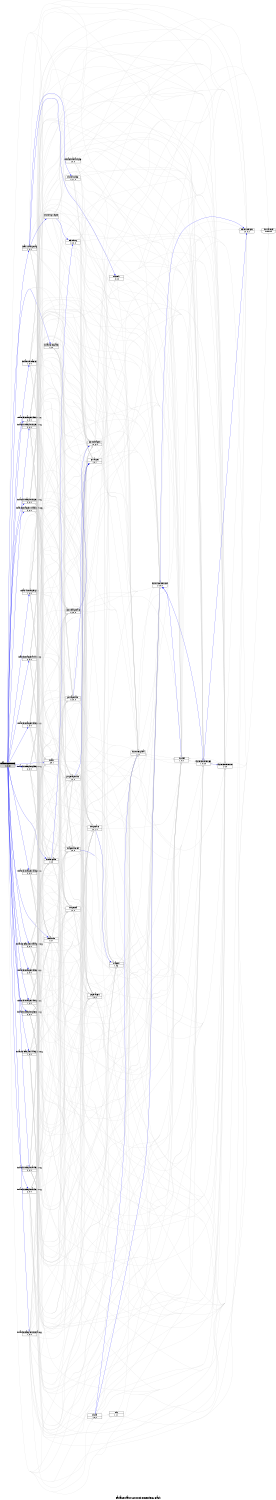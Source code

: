 digraph dependencies {
    label="\nPackage xdais_7_22_00_03 Dependency Graph";
    size="7.5,10";
    rankdir=LR;
    ranksep=".75";
    concentrate="true";
    node [fixedsize=true, width=1.5, style=filled, color=black];
    node [font=Helvetica, fontsize=12, fillcolor=lightgrey];
    xdais_7_22_00_03 [shape=record,label="xdais_7_22_00_03|1, 0, 0", URL="package.rel.xml"];
    node [fontsize=10, fillcolor=white];

    edge [style=solid, color=blue]
    ti_xdais [shape=record,label="ti.xdais|1, 2.0, 1", URL="../../ti/xdais/package/package.rel.svg"];
    xdais_7_22_00_03 -> ti_xdais;
    ti_xdais_dm [shape=record,label="ti.xdais.dm|1, 0, 7", URL="../../ti/xdais/dm/package/package.rel.svg"];
    xdais_7_22_00_03 -> ti_xdais_dm;
    ti_xdais_utils_trace_cio [shape=record,label="ti.xdais.utils.trace.cio|1, 0, 0", URL="../../ti/xdais/utils/trace/cio/package/package.rel.svg"];
    xdais_7_22_00_03 -> ti_xdais_utils_trace_cio;
    ti_xdais_dm_examples_viddec3_copy [shape=record,label="ti.xdais.dm.examples.viddec3_copy|1, 0, 0", URL="../../ti/xdais/dm/examples/viddec3_copy/package/package.rel.svg"];
    xdais_7_22_00_03 -> ti_xdais_dm_examples_viddec3_copy;
    ti_xdais_dm_examples_viddec2_copy [shape=record,label="ti.xdais.dm.examples.viddec2_copy|2, 0, 0", URL="../../ti/xdais/dm/examples/viddec2_copy/package/package.rel.svg"];
    xdais_7_22_00_03 -> ti_xdais_dm_examples_viddec2_copy;
    ti_xdais_dm_examples_viddec1_copy [shape=record,label="ti.xdais.dm.examples.viddec1_copy|2, 0, 0", URL="../../ti/xdais/dm/examples/viddec1_copy/package/package.rel.svg"];
    xdais_7_22_00_03 -> ti_xdais_dm_examples_viddec1_copy;
    ti_xdais_dm_examples_videnc2_copy [shape=record,label="ti.xdais.dm.examples.videnc2_copy|1, 0, 0", URL="../../ti/xdais/dm/examples/videnc2_copy/package/package.rel.svg"];
    xdais_7_22_00_03 -> ti_xdais_dm_examples_videnc2_copy;
    ti_xdais_dm_examples_videnc1_copy [shape=record,label="ti.xdais.dm.examples.videnc1_copy|2, 0, 0", URL="../../ti/xdais/dm/examples/videnc1_copy/package/package.rel.svg"];
    xdais_7_22_00_03 -> ti_xdais_dm_examples_videnc1_copy;
    ti_xdais_dm_examples_imgdec1_copy [shape=record,label="ti.xdais.dm.examples.imgdec1_copy|2, 0, 0", URL="../../ti/xdais/dm/examples/imgdec1_copy/package/package.rel.svg"];
    xdais_7_22_00_03 -> ti_xdais_dm_examples_imgdec1_copy;
    ti_xdais_dm_examples_imgenc1_copy [shape=record,label="ti.xdais.dm.examples.imgenc1_copy|2, 0, 0", URL="../../ti/xdais/dm/examples/imgenc1_copy/package/package.rel.svg"];
    xdais_7_22_00_03 -> ti_xdais_dm_examples_imgenc1_copy;
    ti_xdais_dm_examples_g711 [shape=record,label="ti.xdais.dm.examples.g711|1, 0, 0", URL="../../ti/xdais/dm/examples/g711/package/package.rel.svg"];
    xdais_7_22_00_03 -> ti_xdais_dm_examples_g711;
    ti_xdais_dm_examples_sphdec1_copy [shape=record,label="ti.xdais.dm.examples.sphdec1_copy|2, 0, 0", URL="../../ti/xdais/dm/examples/sphdec1_copy/package/package.rel.svg"];
    xdais_7_22_00_03 -> ti_xdais_dm_examples_sphdec1_copy;
    ti_xdais_dm_examples_sphenc1_copy [shape=record,label="ti.xdais.dm.examples.sphenc1_copy|2, 0, 0", URL="../../ti/xdais/dm/examples/sphenc1_copy/package/package.rel.svg"];
    xdais_7_22_00_03 -> ti_xdais_dm_examples_sphenc1_copy;
    ti_xdais_dm_examples_auddec1_copy [shape=record,label="ti.xdais.dm.examples.auddec1_copy|2, 0, 0", URL="../../ti/xdais/dm/examples/auddec1_copy/package/package.rel.svg"];
    xdais_7_22_00_03 -> ti_xdais_dm_examples_auddec1_copy;
    ti_xdais_dm_examples_audenc1_copy [shape=record,label="ti.xdais.dm.examples.audenc1_copy|2, 0, 0", URL="../../ti/xdais/dm/examples/audenc1_copy/package/package.rel.svg"];
    xdais_7_22_00_03 -> ti_xdais_dm_examples_audenc1_copy;
    ti_xdais_dm_examples_auddec_copy [shape=record,label="ti.xdais.dm.examples.auddec_copy|2, 0, 0", URL="../../ti/xdais/dm/examples/auddec_copy/package/package.rel.svg"];
    xdais_7_22_00_03 -> ti_xdais_dm_examples_auddec_copy;
    ti_xdais_dm_examples_vidtranscode_copy [shape=record,label="ti.xdais.dm.examples.vidtranscode_copy|2, 0, 0", URL="../../ti/xdais/dm/examples/vidtranscode_copy/package/package.rel.svg"];
    xdais_7_22_00_03 -> ti_xdais_dm_examples_vidtranscode_copy;
    ti_xdais_dm_examples_vidanalytics_copy [shape=record,label="ti.xdais.dm.examples.vidanalytics_copy|2, 0, 0", URL="../../ti/xdais/dm/examples/vidanalytics_copy/package/package.rel.svg"];
    xdais_7_22_00_03 -> ti_xdais_dm_examples_vidanalytics_copy;
    ti_xdais_dm_examples_viddec2split_copy [shape=record,label="ti.xdais.dm.examples.viddec2split_copy|1, 0, 0", URL="../../ti/xdais/dm/examples/viddec2split_copy/package/package.rel.svg"];
    xdais_7_22_00_03 -> ti_xdais_dm_examples_viddec2split_copy;
    ti_xdais_dm_examples_universal_copy [shape=record,label="ti.xdais.dm.examples.universal_copy|1, 0, 0", URL="../../ti/xdais/dm/examples/universal_copy/package/package.rel.svg"];
    xdais_7_22_00_03 -> ti_xdais_dm_examples_universal_copy;
    ti_xdais_qualiti [shape=record,label="ti.xdais.qualiti|1, 0, 0", URL="../../ti/xdais/qualiti/package/package.rel.svg"];
    xdais_7_22_00_03 -> ti_xdais_qualiti;
    ti_xdais_wizards_genalg [shape=record,label="ti.xdais.wizards.genalg|1, 0, 0", URL="../../ti/xdais/wizards/genalg/package/package.rel.svg"];
    xdais_7_22_00_03 -> ti_xdais_wizards_genalg;
    ti_xdais_dm_templates [shape=record,label="ti.xdais.dm.templates|1, 0, 0", URL="../../ti/xdais/dm/templates/package/package.rel.svg"];
    xdais_7_22_00_03 -> ti_xdais_dm_templates;

    edge [style=solid, color=lightgrey]
    xdc [shape=record,label="xdc|1, 1, 1", URL="../../../../../../../../rtree/install/trees/products/xdcprod/xdcprod-p32/product/Linux/xdctools_3_23_00_32/packages/xdc/package/package.rel.svg"];
    xdais_7_22_00_03 -> xdc;
    xdc_services_global [shape=record,label="xdc.services.global|1, 0, 0", URL="../../../../../../../../rtree/install/trees/products/xdcprod/xdcprod-p32/product/Linux/xdctools_3_23_00_32/packages/xdc/services/global/package/package.rel.svg"];
    xdais_7_22_00_03 -> xdc_services_global;
    xdc_bld [shape=record,label="xdc.bld|1, 0, 2", URL="../../../../../../../../rtree/install/trees/products/xdcprod/xdcprod-p32/product/Linux/xdctools_3_23_00_32/packages/xdc/bld/package/package.rel.svg"];
    xdais_7_22_00_03 -> xdc_bld;
    ti_targets [shape=record,label="ti.targets|1, 0, 3", URL="../../../../../../../../rtree/install/trees/products/xdcprod/xdcprod-p32/product/Linux/xdctools_3_23_00_32/packages/ti/targets/package/package.rel.svg"];
    xdais_7_22_00_03 -> ti_targets;
    ti_targets_elf [shape=record,label="ti.targets.elf|1, 0, 0", URL="../../../../../../../../rtree/install/trees/products/xdcprod/xdcprod-p32/product/Linux/xdctools_3_23_00_32/packages/ti/targets/elf/package/package.rel.svg"];
    xdais_7_22_00_03 -> ti_targets_elf;
    ti_targets_arm [shape=record,label="ti.targets.arm|2, 0, 1, 0", URL="../../../../../../../../rtree/install/trees/products/xdcprod/xdcprod-p32/product/Linux/xdctools_3_23_00_32/packages/ti/targets/arm/package/package.rel.svg"];
    xdais_7_22_00_03 -> ti_targets_arm;
    ti_targets_arm_elf [shape=record,label="ti.targets.arm.elf|1, 0, 0", URL="../../../../../../../../rtree/install/trees/products/xdcprod/xdcprod-p32/product/Linux/xdctools_3_23_00_32/packages/ti/targets/arm/elf/package/package.rel.svg"];
    xdais_7_22_00_03 -> ti_targets_arm_elf;
    gnu_targets [shape=record,label="gnu.targets|1, 0, 1", URL="../../../../../../../../rtree/install/trees/products/xdcprod/xdcprod-p32/product/Linux/xdctools_3_23_00_32/packages/gnu/targets/package/package.rel.svg"];
    xdais_7_22_00_03 -> gnu_targets;
    gnu_targets_arm [shape=record,label="gnu.targets.arm|1, 0, 0, 0", URL="../../../../../../../../rtree/install/trees/products/xdcprod/xdcprod-p32/product/Linux/xdctools_3_23_00_32/packages/gnu/targets/arm/package/package.rel.svg"];
    xdais_7_22_00_03 -> gnu_targets_arm;
    google_targets [shape=record,label="google.targets|1, 0, 0", URL="../../../../../../../../rtree/install/trees/products/xdcprod/xdcprod-p32/product/Linux/xdctools_3_23_00_32/packages/google/targets/package/package.rel.svg"];
    xdais_7_22_00_03 -> google_targets;
    google_targets_arm [shape=record,label="google.targets.arm|1, 0, 0", URL="../../../../../../../../rtree/install/trees/products/xdcprod/xdcprod-p32/product/Linux/xdctools_3_23_00_32/packages/google/targets/arm/package/package.rel.svg"];
    xdais_7_22_00_03 -> google_targets_arm;
    microsoft_targets [shape=record,label="microsoft.targets|1, 0, 2, 0", URL="../../../../../../../../rtree/install/trees/products/xdcprod/xdcprod-p32/product/Linux/xdctools_3_23_00_32/packages/microsoft/targets/package/package.rel.svg"];
    xdais_7_22_00_03 -> microsoft_targets;
    microsoft_targets_arm [shape=record,label="microsoft.targets.arm|1, 0, 0, 0", URL="../../../../../../../../rtree/install/trees/products/xdcprod/xdcprod-p32/product/Linux/xdctools_3_23_00_32/packages/microsoft/targets/arm/package/package.rel.svg"];
    xdais_7_22_00_03 -> microsoft_targets_arm;
    xdais_7_22_00_03 -> ti_xdais;
    xdais_7_22_00_03 -> ti_xdais_dm;
    xdais_7_22_00_03 -> ti_xdais_utils_trace_cio;
    xdais_7_22_00_03 -> ti_xdais_qualiti;
    xdais_7_22_00_03 -> ti_xdais_wizards_genalg;
    xdais_7_22_00_03 -> ti_xdais_dm_templates;
    xdais_7_22_00_03 -> ti_xdais_dm_examples_viddec3_copy;
    xdais_7_22_00_03 -> ti_xdais_dm_examples_viddec2_copy;
    xdais_7_22_00_03 -> ti_xdais_dm_examples_viddec1_copy;
    xdais_7_22_00_03 -> ti_xdais_dm_examples_videnc2_copy;
    xdais_7_22_00_03 -> ti_xdais_dm_examples_videnc1_copy;
    xdais_7_22_00_03 -> ti_xdais_dm_examples_imgdec1_copy;
    xdais_7_22_00_03 -> ti_xdais_dm_examples_imgenc1_copy;
    xdais_7_22_00_03 -> ti_xdais_dm_examples_g711;
    xdais_7_22_00_03 -> ti_xdais_dm_examples_sphdec1_copy;
    xdais_7_22_00_03 -> ti_xdais_dm_examples_sphenc1_copy;
    xdais_7_22_00_03 -> ti_xdais_dm_examples_auddec1_copy;
    xdais_7_22_00_03 -> ti_xdais_dm_examples_audenc1_copy;
    xdais_7_22_00_03 -> ti_xdais_dm_examples_auddec_copy;
    xdais_7_22_00_03 -> ti_xdais_dm_examples_vidtranscode_copy;
    xdais_7_22_00_03 -> ti_xdais_dm_examples_vidanalytics_copy;
    xdais_7_22_00_03 -> ti_xdais_dm_examples_viddec2split_copy;
    xdais_7_22_00_03 -> ti_xdais_dm_examples_universal_copy;
    ti_sdoarch_standards_pkg [shape=record,label="ti.sdoarch.standards.pkg|1, 0, 0", URL="../../../../../../../../rtree/install/trees/products/xdcprod/xdcprod-p32/product/Linux/xdctools_3_23_00_32/packages/ti/sdoarch/standards/pkg/package/package.rel.svg"];
    xdais_7_22_00_03 -> ti_sdoarch_standards_pkg;
    xdc_services_intern_cmd [shape=record,label="xdc.services.intern.cmd|1, 0, 0, 0", URL="../../../../../../../../rtree/install/trees/products/xdcprod/xdcprod-p32/product/Linux/xdctools_3_23_00_32/packages/xdc/services/intern/cmd/package/package.rel.svg"];
    xdais_7_22_00_03 -> xdc_services_intern_cmd;
    xdc_shelf [shape=record,label="xdc.shelf|1, 0, 0", URL="../../../../../../../../rtree/install/trees/products/xdcprod/xdcprod-p32/product/Linux/xdctools_3_23_00_32/packages/xdc/shelf/package/package.rel.svg"];
    xdais_7_22_00_03 -> xdc_shelf;
    xdc_services_spec [shape=record,label="xdc.services.spec|1, 0, 0, 0", URL="../../../../../../../../rtree/install/trees/products/xdcprod/xdcprod-p32/product/Linux/xdctools_3_23_00_32/packages/xdc/services/spec/package/package.rel.svg"];
    xdais_7_22_00_03 -> xdc_services_spec;
    xdc_services_intern_xsr [shape=record,label="xdc.services.intern.xsr|1, 0, 0", URL="../../../../../../../../rtree/install/trees/products/xdcprod/xdcprod-p32/product/Linux/xdctools_3_23_00_32/packages/xdc/services/intern/xsr/package/package.rel.svg"];
    xdais_7_22_00_03 -> xdc_services_intern_xsr;
    xdc_services_intern_gen [shape=record,label="xdc.services.intern.gen|1, 0, 0, 0", URL="../../../../../../../../rtree/install/trees/products/xdcprod/xdcprod-p32/product/Linux/xdctools_3_23_00_32/packages/xdc/services/intern/gen/package/package.rel.svg"];
    xdais_7_22_00_03 -> xdc_services_intern_gen;

    edge [style=solid, color=blue]
    xdc_services_intern_gen -> xdc_shelf;
    xdc_services_intern_gen -> xdc_services_spec;
    xdc_services_intern_gen -> xdc_services_global;
    xdc_services_intern_gen -> xdc_services_intern_xsr;

    edge [style=solid, color=lightgrey]
    xdc_utils_tconf [shape=record,label="xdc.utils.tconf|not found"style=rounded, ];
    xdc_services_intern_gen -> xdc_utils_tconf;
    xdc_services_intern_gen -> xdc_services_global;
    xdc_services_intern_gen -> xdc_shelf;
    xdc_services_intern_gen -> xdc_services_intern_xsr;
    xdc_services_intern_gen -> xdc_services_spec;
    xdc_services_intern_gen -> xdc_services_intern_cmd;

    edge [style=solid, color=blue]

    edge [style=solid, color=lightgrey]

    edge [style=solid, color=blue]
    xdc_services_intern_xsr -> xdc_services_global;

    edge [style=solid, color=lightgrey]
    xdc_services_intern_xsr -> xdc_utils_tconf;
    xdc_services_intern_xsr -> xdc_services_global;
    xdc_services_intern_xsr -> xdc_services_intern_gen;
    xdc_services_intern_xsr -> xdc_shelf;
    xdc_services_intern_xsr -> xdc_services_spec;
    xdc_services_intern_xsr -> xdc_services_intern_cmd;

    edge [style=solid, color=blue]
    xdc_services_spec -> xdc_shelf;

    edge [style=solid, color=lightgrey]
    xdc_services_spec -> xdc_utils_tconf;
    xdc_services_spec -> xdc_services_global;
    xdc_services_spec -> xdc_services_intern_gen;
    xdc_services_spec -> xdc_shelf;
    xdc_services_spec -> xdc_services_intern_xsr;
    xdc_services_spec -> xdc_services_intern_cmd;

    edge [style=solid, color=blue]

    edge [style=solid, color=lightgrey]
    xdc_shelf -> xdc_utils_tconf;
    xdc_shelf -> xdc_services_global;
    xdc_shelf -> xdc_services_intern_gen;
    xdc_shelf -> xdc_services_intern_xsr;
    xdc_shelf -> xdc_services_spec;
    xdc_shelf -> xdc_services_intern_cmd;

    edge [style=solid, color=blue]
    xdc_services_intern_cmd -> xdc_shelf;
    xdc_services_intern_cmd -> xdc_services_spec;
    xdc_services_intern_cmd -> xdc_services_global;
    xdc_services_intern_cmd -> xdc_services_intern_gen;

    edge [style=solid, color=lightgrey]
    xdc_services_intern_cmd -> xdc_utils_tconf;
    xdc_services_intern_cmd -> xdc_services_global;
    xdc_services_intern_cmd -> xdc_services_intern_gen;
    xdc_services_intern_cmd -> xdc_shelf;
    xdc_services_intern_cmd -> xdc_services_intern_xsr;
    xdc_services_intern_cmd -> xdc_services_spec;

    edge [style=solid, color=blue]

    edge [style=solid, color=lightgrey]
    ti_sdoarch_standards_pkg -> xdc_services_global;
    ti_sdoarch_standards_pkg -> gnu_targets;
    ti_sdoarch_standards_pkg -> xdc_services_intern_cmd;
    ti_sdoarch_standards_pkg -> xdc_shelf;
    ti_sdoarch_standards_pkg -> xdc_services_spec;
    ti_sdoarch_standards_pkg -> microsoft_targets;
    ti_sdoarch_standards_pkg -> xdc_services_intern_xsr;
    ti_sdoarch_standards_pkg -> xdc_services_intern_gen;

    edge [style=solid, color=blue]
    microsoft_targets_arm -> microsoft_targets;

    edge [style=solid, color=lightgrey]
    microsoft_targets_arm -> xdc_services_global;
    microsoft_targets_arm -> microsoft_targets;
    microsoft_targets_arm -> xdc_services_intern_gen;
    microsoft_targets_arm -> xdc_shelf;
    microsoft_targets_arm -> xdc_services_intern_cmd;
    microsoft_targets_arm -> xdc_services_spec;
    microsoft_targets_arm -> xdc_services_intern_xsr;

    edge [style=solid, color=blue]

    edge [style=solid, color=lightgrey]
    microsoft_targets -> xdc_services_global;
    microsoft_targets -> xdc_services_intern_gen;
    microsoft_targets -> xdc_shelf;
    microsoft_targets -> xdc_services_intern_cmd;
    microsoft_targets -> xdc_services_spec;
    microsoft_targets -> xdc_services_intern_xsr;

    edge [style=solid, color=blue]
    google_targets_arm -> gnu_targets;

    edge [style=solid, color=lightgrey]
    google_targets_arm -> xdc_services_global;
    google_targets_arm -> google_targets;
    google_targets_arm -> xdc_services_intern_gen;
    google_targets_arm -> xdc_shelf;
    google_targets_arm -> xdc_services_intern_cmd;
    google_targets_arm -> xdc_services_spec;
    google_targets_arm -> xdc_services_intern_xsr;

    edge [style=solid, color=blue]

    edge [style=solid, color=lightgrey]
    google_targets -> xdc_services_global;
    google_targets -> xdc_services_intern_gen;
    google_targets -> xdc_shelf;
    google_targets -> xdc_services_intern_cmd;
    google_targets -> xdc_services_spec;
    google_targets -> xdc_services_intern_xsr;

    edge [style=solid, color=blue]
    gnu_targets_arm -> gnu_targets;

    edge [style=solid, color=lightgrey]
    gnu_targets_arm -> xdc_services_global;
    gnu_targets_arm -> gnu_targets;
    gnu_targets_arm -> xdc_services_intern_gen;
    gnu_targets_arm -> xdc_shelf;
    gnu_targets_arm -> xdc_services_intern_cmd;
    gnu_targets_arm -> xdc_services_spec;
    gnu_targets_arm -> xdc_services_intern_xsr;

    edge [style=solid, color=blue]

    edge [style=solid, color=lightgrey]
    gnu_targets -> xdc_services_global;
    gnu_targets -> xdc_services_intern_gen;
    gnu_targets -> xdc_shelf;
    gnu_targets -> xdc_services_intern_cmd;
    gnu_targets -> xdc_services_spec;
    gnu_targets -> xdc_services_intern_xsr;

    edge [style=solid, color=blue]
    ti_targets_arm_elf -> ti_targets;

    edge [style=solid, color=lightgrey]
    ti_targets_arm_elf -> xdc_services_global;
    ti_targets_arm_elf -> ti_targets;
    ti_targets_arm_elf -> ti_targets_arm;
    ti_targets_arm_elf -> xdc_services_intern_gen;
    ti_targets_arm_elf -> xdc_shelf;
    ti_targets_arm_elf -> xdc_services_intern_cmd;
    ti_targets_arm_elf -> xdc_services_spec;
    ti_targets_arm_elf -> xdc_services_intern_xsr;

    edge [style=solid, color=blue]
    ti_targets_arm -> ti_targets;

    edge [style=solid, color=lightgrey]
    ti_targets_arm -> xdc_services_global;
    ti_targets_arm -> ti_targets;
    ti_targets_arm -> xdc_services_intern_gen;
    ti_targets_arm -> xdc_shelf;
    ti_targets_arm -> xdc_services_intern_cmd;
    ti_targets_arm -> xdc_services_spec;
    ti_targets_arm -> xdc_services_intern_xsr;

    edge [style=solid, color=blue]

    edge [style=solid, color=lightgrey]
    ti_targets_elf -> xdc_services_global;
    ti_targets_elf -> ti_targets;
    ti_targets_elf -> xdc_services_intern_gen;
    ti_targets_elf -> xdc_shelf;
    ti_targets_elf -> xdc_services_intern_cmd;
    ti_targets_elf -> xdc_services_spec;
    ti_targets_elf -> xdc_services_intern_xsr;

    edge [style=solid, color=blue]

    edge [style=solid, color=lightgrey]
    ti_targets -> xdc_services_global;
    ti_targets -> xdc_services_intern_gen;
    ti_targets -> xdc_shelf;
    ti_targets -> xdc_services_intern_cmd;
    ti_targets -> xdc_services_spec;
    ti_targets -> xdc_services_intern_xsr;

    edge [style=solid, color=blue]
    xdc_bld -> xdc_services_global;
    xdc_bld -> xdc_services_intern_cmd;

    edge [style=solid, color=lightgrey]
    xdc_bld -> xdc_utils_tconf;
    xdc_bld -> xdc;
    xdc_bld -> xdc_services_global;
    xdc_bld -> xdc_services_intern_gen;
    xdc_bld -> xdc_shelf;
    xdc_bld -> xdc_services_intern_xsr;
    xdc_bld -> xdc_services_spec;
    xdc_bld -> xdc_services_intern_cmd;

    edge [style=solid, color=blue]

    edge [style=solid, color=lightgrey]
    xdc_services_global -> xdc_utils_tconf;
    xdc_services_global -> xdc_services_intern_gen;
    xdc_services_global -> xdc_shelf;
    xdc_services_global -> xdc_services_intern_xsr;
    xdc_services_global -> xdc_services_spec;
    xdc_services_global -> xdc_services_intern_cmd;

    edge [style=solid, color=blue]

    edge [style=solid, color=lightgrey]
    xdc -> xdc_utils_tconf;
    xdc -> xdc_services_global;

    edge [style=solid, color=blue]

    edge [style=solid, color=lightgrey]
    ti_xdais_dm_templates -> xdc_services_global;
    ti_xdais_dm_templates -> ti_targets;
    ti_xdais_dm_templates -> ti_targets_elf;
    ti_xdais_dm_templates -> ti_targets_arm;
    ti_xdais_dm_templates -> ti_targets_arm_elf;
    ti_xdais_dm_templates -> gnu_targets;
    ti_xdais_dm_templates -> gnu_targets_arm;
    ti_xdais_dm_templates -> google_targets;
    ti_xdais_dm_templates -> google_targets_arm;
    ti_xdais_dm_templates -> microsoft_targets;
    ti_xdais_dm_templates -> microsoft_targets_arm;
    ti_xdais_dm_templates -> xdc_services_intern_cmd;
    ti_xdais_dm_templates -> xdc_shelf;
    ti_xdais_dm_templates -> xdc_services_spec;
    ti_xdais_dm_templates -> xdc_services_intern_xsr;
    ti_xdais_dm_templates -> xdc_services_intern_gen;

    edge [style=solid, color=blue]
    xdc_tools_sg_widgets [shape=record,label="xdc.tools.sg.widgets|", URL="../../../../../../../../rtree/install/trees/products/xdcprod/xdcprod-p32/product/Linux/xdctools_3_23_00_32/packages/xdc/tools/sg/widgets/package/package.rel.svg"];
    ti_xdais_wizards_genalg -> xdc_tools_sg_widgets;
    xdc_tools [shape=record,label="xdc.tools|1, 0, 0, 0", URL="../../../../../../../../rtree/install/trees/products/xdcprod/xdcprod-p32/product/Linux/xdctools_3_23_00_32/packages/xdc/tools/package/package.rel.svg"];
    ti_xdais_wizards_genalg -> xdc_tools;
    xdc_tools_mkpkg [shape=record,label="xdc.tools.mkpkg|1, 0, 1, 0", URL="../../../../../../../../rtree/install/trees/products/xdcprod/xdcprod-p32/product/Linux/xdctools_3_23_00_32/packages/xdc/tools/mkpkg/package/package.rel.svg"];
    ti_xdais_wizards_genalg -> xdc_tools_mkpkg;

    edge [style=solid, color=lightgrey]
    ti_xdais_wizards_genalg -> xdc_services_global;
    ti_xdais_wizards_genalg -> ti_targets;
    ti_xdais_wizards_genalg -> ti_targets_elf;
    ti_xdais_wizards_genalg -> ti_targets_arm;
    ti_xdais_wizards_genalg -> ti_targets_arm_elf;
    ti_xdais_wizards_genalg -> gnu_targets;
    ti_xdais_wizards_genalg -> gnu_targets_arm;
    ti_xdais_wizards_genalg -> google_targets;
    ti_xdais_wizards_genalg -> google_targets_arm;
    ti_xdais_wizards_genalg -> microsoft_targets;
    ti_xdais_wizards_genalg -> microsoft_targets_arm;
    ti_xdais_wizards_genalg -> xdc_tools;
    ti_xdais_wizards_genalg -> xdc_services_intern_cmd;
    ti_xdais_wizards_genalg -> xdc_shelf;
    ti_xdais_wizards_genalg -> xdc_services_spec;
    ti_xdais_wizards_genalg -> xdc_services_intern_xsr;
    ti_xdais_wizards_genalg -> xdc_services_intern_gen;

    edge [style=solid, color=blue]

    edge [style=solid, color=lightgrey]
    xdc_tools_mkpkg -> xdc_utils_tconf;
    xdc_tools_mkpkg -> xdc_services_global;
    xdc_tools_mkpkg -> gnu_targets;
    xdc_tools_mkpkg -> microsoft_targets;
    xdc_tools_mkpkg -> xdc_services_intern_gen;
    xdc_tools_mkpkg -> xdc_shelf;
    xdc_tools_mkpkg -> xdc_services_intern_xsr;
    xdc_tools_mkpkg -> xdc_services_spec;
    xdc_tools_mkpkg -> xdc_services_intern_cmd;

    edge [style=solid, color=blue]

    edge [style=solid, color=lightgrey]
    xdc_tools -> xdc_utils_tconf;
    xdc_tools -> xdc_services_global;
    xdc_tools -> xdc_services_intern_gen;
    xdc_tools -> xdc_shelf;
    xdc_tools -> xdc_services_intern_xsr;
    xdc_tools -> xdc_services_spec;
    xdc_tools -> xdc_services_intern_cmd;

    edge [style=solid, color=blue]
    xdc_tools_sg [shape=record,label="xdc.tools.sg|1, 0, 0, 0", URL="../../../../../../../../rtree/install/trees/products/xdcprod/xdcprod-p32/product/Linux/xdctools_3_23_00_32/packages/xdc/tools/sg/package/package.rel.svg"];
    xdc_tools_sg_widgets -> xdc_tools_sg;

    edge [style=solid, color=lightgrey]
    xdc_tools_sg_widgets -> xdc_services_global;
    xdc_tools_sg_widgets -> gnu_targets;
    xdc_tools_sg_widgets -> microsoft_targets;
    xdc_tools_sg_widgets -> xdc_services_intern_cmd;
    xdc_tools_sg_widgets -> xdc_services_intern_gen;
    xdc_tools_sg_widgets -> xdc_services_intern_xsr;
    xdc_tools_sg_widgets -> xdc_shelf;
    xdc_tools_sg_widgets -> xdc_services_spec;

    edge [style=solid, color=blue]

    edge [style=solid, color=lightgrey]
    xdc_tools_sg -> xdc_utils_tconf;
    xdc_tools_sg -> xdc_services_global;
    xdc_tools_sg -> gnu_targets;
    xdc_tools_sg -> microsoft_targets;
    xdc_tools_sg -> xdc_services_intern_gen;
    xdc_tools_sg -> xdc_shelf;
    xdc_tools_sg -> xdc_services_intern_xsr;
    xdc_tools_sg -> xdc_services_spec;
    xdc_tools_sg -> xdc_services_intern_cmd;

    edge [style=solid, color=blue]
    ti_xdais_qualiti -> xdc_tools_sg;

    edge [style=solid, color=lightgrey]
    ti_xdais_qualiti -> xdc_services_global;
    ti_xdais_qualiti -> ti_targets;
    ti_xdais_qualiti -> ti_targets_elf;
    ti_xdais_qualiti -> ti_targets_arm;
    ti_xdais_qualiti -> ti_targets_arm_elf;
    ti_xdais_qualiti -> gnu_targets;
    ti_xdais_qualiti -> gnu_targets_arm;
    ti_xdais_qualiti -> google_targets;
    ti_xdais_qualiti -> google_targets_arm;
    ti_xdais_qualiti -> microsoft_targets;
    ti_xdais_qualiti -> microsoft_targets_arm;
    ti_xdais_qualiti -> xdc_tools;
    ti_xdais_qualiti -> xdc_services_intern_cmd;
    ti_xdais_qualiti -> xdc_shelf;
    ti_xdais_qualiti -> xdc_services_spec;
    ti_xdais_qualiti -> xdc_services_intern_xsr;
    ti_xdais_qualiti -> xdc_services_intern_gen;

    edge [style=solid, color=blue]

    edge [style=solid, color=lightgrey]
    ti_xdais_dm_examples_universal_copy -> xdc_services_global;
    ti_xdais_dm_examples_universal_copy -> ti_targets;
    ti_xdais_dm_examples_universal_copy -> ti_targets_elf;
    ti_xdais_dm_examples_universal_copy -> ti_targets_arm;
    ti_xdais_dm_examples_universal_copy -> ti_targets_arm_elf;
    ti_xdais_dm_examples_universal_copy -> gnu_targets;
    ti_xdais_dm_examples_universal_copy -> gnu_targets_arm;
    ti_xdais_dm_examples_universal_copy -> google_targets;
    ti_xdais_dm_examples_universal_copy -> google_targets_arm;
    ti_xdais_dm_examples_universal_copy -> microsoft_targets;
    ti_xdais_dm_examples_universal_copy -> microsoft_targets_arm;
    ti_xdais_dm_examples_universal_copy -> ti_xdais_qualiti;
    ti_xdais_dm_examples_universal_copy -> xdc_services_intern_cmd;
    ti_xdais_dm_examples_universal_copy -> xdc_shelf;
    ti_xdais_dm_examples_universal_copy -> xdc_services_spec;
    ti_xdais_dm_examples_universal_copy -> xdc_services_intern_xsr;
    ti_xdais_dm_examples_universal_copy -> xdc_services_intern_gen;
    ti_xdais_dm_examples_universal_copy -> ti_xdais_dm;
    ti_xdais_dm_examples_universal_copy -> ti_xdais;

    edge [style=solid, color=blue]

    edge [style=solid, color=lightgrey]
    ti_xdais_dm_examples_viddec2split_copy -> xdc_services_global;
    ti_xdais_dm_examples_viddec2split_copy -> ti_targets;
    ti_xdais_dm_examples_viddec2split_copy -> ti_targets_elf;
    ti_xdais_dm_examples_viddec2split_copy -> ti_targets_arm;
    ti_xdais_dm_examples_viddec2split_copy -> ti_targets_arm_elf;
    ti_xdais_dm_examples_viddec2split_copy -> gnu_targets;
    ti_xdais_dm_examples_viddec2split_copy -> gnu_targets_arm;
    ti_xdais_dm_examples_viddec2split_copy -> google_targets;
    ti_xdais_dm_examples_viddec2split_copy -> google_targets_arm;
    ti_xdais_dm_examples_viddec2split_copy -> microsoft_targets;
    ti_xdais_dm_examples_viddec2split_copy -> microsoft_targets_arm;
    ti_xdais_dm_examples_viddec2split_copy -> ti_xdais_qualiti;
    ti_xdais_dm_examples_viddec2split_copy -> xdc_services_intern_cmd;
    ti_xdais_dm_examples_viddec2split_copy -> xdc_shelf;
    ti_xdais_dm_examples_viddec2split_copy -> xdc_services_spec;
    ti_xdais_dm_examples_viddec2split_copy -> xdc_services_intern_xsr;
    ti_xdais_dm_examples_viddec2split_copy -> xdc_services_intern_gen;
    ti_xdais_dm_examples_viddec2split_copy -> ti_xdais_dm;
    ti_xdais_dm_examples_viddec2split_copy -> ti_xdais;

    edge [style=solid, color=blue]

    edge [style=solid, color=lightgrey]
    ti_xdais_dm_examples_vidanalytics_copy -> xdc_services_global;
    ti_xdais_dm_examples_vidanalytics_copy -> ti_targets;
    ti_xdais_dm_examples_vidanalytics_copy -> ti_targets_elf;
    ti_xdais_dm_examples_vidanalytics_copy -> ti_targets_arm;
    ti_xdais_dm_examples_vidanalytics_copy -> ti_targets_arm_elf;
    ti_xdais_dm_examples_vidanalytics_copy -> gnu_targets;
    ti_xdais_dm_examples_vidanalytics_copy -> gnu_targets_arm;
    ti_xdais_dm_examples_vidanalytics_copy -> google_targets;
    ti_xdais_dm_examples_vidanalytics_copy -> google_targets_arm;
    ti_xdais_dm_examples_vidanalytics_copy -> microsoft_targets;
    ti_xdais_dm_examples_vidanalytics_copy -> microsoft_targets_arm;
    ti_xdais_dm_examples_vidanalytics_copy -> ti_xdais_qualiti;
    ti_xdais_dm_examples_vidanalytics_copy -> xdc_services_intern_cmd;
    ti_xdais_dm_examples_vidanalytics_copy -> xdc_shelf;
    ti_xdais_dm_examples_vidanalytics_copy -> xdc_services_spec;
    ti_xdais_dm_examples_vidanalytics_copy -> xdc_services_intern_xsr;
    ti_xdais_dm_examples_vidanalytics_copy -> xdc_services_intern_gen;
    ti_xdais_dm_examples_vidanalytics_copy -> ti_xdais_dm;
    ti_xdais_dm_examples_vidanalytics_copy -> ti_xdais;

    edge [style=solid, color=blue]

    edge [style=solid, color=lightgrey]
    ti_xdais_dm_examples_vidtranscode_copy -> xdc_services_global;
    ti_xdais_dm_examples_vidtranscode_copy -> ti_targets;
    ti_xdais_dm_examples_vidtranscode_copy -> ti_targets_elf;
    ti_xdais_dm_examples_vidtranscode_copy -> ti_targets_arm;
    ti_xdais_dm_examples_vidtranscode_copy -> ti_targets_arm_elf;
    ti_xdais_dm_examples_vidtranscode_copy -> gnu_targets;
    ti_xdais_dm_examples_vidtranscode_copy -> gnu_targets_arm;
    ti_xdais_dm_examples_vidtranscode_copy -> google_targets;
    ti_xdais_dm_examples_vidtranscode_copy -> google_targets_arm;
    ti_xdais_dm_examples_vidtranscode_copy -> microsoft_targets;
    ti_xdais_dm_examples_vidtranscode_copy -> microsoft_targets_arm;
    ti_xdais_dm_examples_vidtranscode_copy -> ti_xdais_qualiti;
    ti_xdais_dm_examples_vidtranscode_copy -> xdc_services_intern_cmd;
    ti_xdais_dm_examples_vidtranscode_copy -> xdc_shelf;
    ti_xdais_dm_examples_vidtranscode_copy -> xdc_services_spec;
    ti_xdais_dm_examples_vidtranscode_copy -> xdc_services_intern_xsr;
    ti_xdais_dm_examples_vidtranscode_copy -> xdc_services_intern_gen;
    ti_xdais_dm_examples_vidtranscode_copy -> ti_xdais_dm;
    ti_xdais_dm_examples_vidtranscode_copy -> ti_xdais;

    edge [style=solid, color=blue]

    edge [style=solid, color=lightgrey]
    ti_xdais_dm_examples_auddec_copy -> xdc_services_global;
    ti_xdais_dm_examples_auddec_copy -> ti_targets;
    ti_xdais_dm_examples_auddec_copy -> ti_targets_elf;
    ti_xdais_dm_examples_auddec_copy -> ti_targets_arm;
    ti_xdais_dm_examples_auddec_copy -> ti_targets_arm_elf;
    ti_xdais_dm_examples_auddec_copy -> gnu_targets;
    ti_xdais_dm_examples_auddec_copy -> gnu_targets_arm;
    ti_xdais_dm_examples_auddec_copy -> google_targets;
    ti_xdais_dm_examples_auddec_copy -> google_targets_arm;
    ti_xdais_dm_examples_auddec_copy -> microsoft_targets;
    ti_xdais_dm_examples_auddec_copy -> microsoft_targets_arm;
    ti_xdais_dm_examples_auddec_copy -> ti_xdais_qualiti;
    ti_xdais_dm_examples_auddec_copy -> xdc_services_intern_cmd;
    ti_xdais_dm_examples_auddec_copy -> xdc_shelf;
    ti_xdais_dm_examples_auddec_copy -> xdc_services_spec;
    ti_xdais_dm_examples_auddec_copy -> xdc_services_intern_xsr;
    ti_xdais_dm_examples_auddec_copy -> xdc_services_intern_gen;
    ti_xdais_dm_examples_auddec_copy -> ti_xdais_dm;
    ti_xdais_dm_examples_auddec_copy -> ti_xdais;

    edge [style=solid, color=blue]

    edge [style=solid, color=lightgrey]
    ti_xdais_dm_examples_audenc1_copy -> xdc_services_global;
    ti_xdais_dm_examples_audenc1_copy -> ti_targets;
    ti_xdais_dm_examples_audenc1_copy -> ti_targets_elf;
    ti_xdais_dm_examples_audenc1_copy -> ti_targets_arm;
    ti_xdais_dm_examples_audenc1_copy -> ti_targets_arm_elf;
    ti_xdais_dm_examples_audenc1_copy -> gnu_targets;
    ti_xdais_dm_examples_audenc1_copy -> gnu_targets_arm;
    ti_xdais_dm_examples_audenc1_copy -> google_targets;
    ti_xdais_dm_examples_audenc1_copy -> google_targets_arm;
    ti_xdais_dm_examples_audenc1_copy -> microsoft_targets;
    ti_xdais_dm_examples_audenc1_copy -> microsoft_targets_arm;
    ti_xdais_dm_examples_audenc1_copy -> ti_xdais_qualiti;
    ti_xdais_dm_examples_audenc1_copy -> xdc_services_intern_cmd;
    ti_xdais_dm_examples_audenc1_copy -> xdc_shelf;
    ti_xdais_dm_examples_audenc1_copy -> xdc_services_spec;
    ti_xdais_dm_examples_audenc1_copy -> xdc_services_intern_xsr;
    ti_xdais_dm_examples_audenc1_copy -> xdc_services_intern_gen;
    ti_xdais_dm_examples_audenc1_copy -> ti_xdais_dm;
    ti_xdais_dm_examples_audenc1_copy -> ti_xdais;

    edge [style=solid, color=blue]

    edge [style=solid, color=lightgrey]
    ti_xdais_dm_examples_auddec1_copy -> xdc_services_global;
    ti_xdais_dm_examples_auddec1_copy -> ti_targets;
    ti_xdais_dm_examples_auddec1_copy -> ti_targets_elf;
    ti_xdais_dm_examples_auddec1_copy -> ti_targets_arm;
    ti_xdais_dm_examples_auddec1_copy -> ti_targets_arm_elf;
    ti_xdais_dm_examples_auddec1_copy -> gnu_targets;
    ti_xdais_dm_examples_auddec1_copy -> gnu_targets_arm;
    ti_xdais_dm_examples_auddec1_copy -> google_targets;
    ti_xdais_dm_examples_auddec1_copy -> google_targets_arm;
    ti_xdais_dm_examples_auddec1_copy -> microsoft_targets;
    ti_xdais_dm_examples_auddec1_copy -> microsoft_targets_arm;
    ti_xdais_dm_examples_auddec1_copy -> ti_xdais_qualiti;
    ti_xdais_dm_examples_auddec1_copy -> xdc_services_intern_cmd;
    ti_xdais_dm_examples_auddec1_copy -> xdc_shelf;
    ti_xdais_dm_examples_auddec1_copy -> xdc_services_spec;
    ti_xdais_dm_examples_auddec1_copy -> xdc_services_intern_xsr;
    ti_xdais_dm_examples_auddec1_copy -> xdc_services_intern_gen;
    ti_xdais_dm_examples_auddec1_copy -> ti_xdais_dm;
    ti_xdais_dm_examples_auddec1_copy -> ti_xdais;

    edge [style=solid, color=blue]

    edge [style=solid, color=lightgrey]
    ti_xdais_dm_examples_sphenc1_copy -> xdc_services_global;
    ti_xdais_dm_examples_sphenc1_copy -> ti_targets;
    ti_xdais_dm_examples_sphenc1_copy -> ti_targets_elf;
    ti_xdais_dm_examples_sphenc1_copy -> ti_targets_arm;
    ti_xdais_dm_examples_sphenc1_copy -> ti_targets_arm_elf;
    ti_xdais_dm_examples_sphenc1_copy -> gnu_targets;
    ti_xdais_dm_examples_sphenc1_copy -> gnu_targets_arm;
    ti_xdais_dm_examples_sphenc1_copy -> google_targets;
    ti_xdais_dm_examples_sphenc1_copy -> google_targets_arm;
    ti_xdais_dm_examples_sphenc1_copy -> microsoft_targets;
    ti_xdais_dm_examples_sphenc1_copy -> microsoft_targets_arm;
    ti_xdais_dm_examples_sphenc1_copy -> ti_xdais_qualiti;
    ti_xdais_dm_examples_sphenc1_copy -> xdc_services_intern_cmd;
    ti_xdais_dm_examples_sphenc1_copy -> xdc_shelf;
    ti_xdais_dm_examples_sphenc1_copy -> xdc_services_spec;
    ti_xdais_dm_examples_sphenc1_copy -> xdc_services_intern_xsr;
    ti_xdais_dm_examples_sphenc1_copy -> xdc_services_intern_gen;
    ti_xdais_dm_examples_sphenc1_copy -> ti_xdais_dm;
    ti_xdais_dm_examples_sphenc1_copy -> ti_xdais;

    edge [style=solid, color=blue]

    edge [style=solid, color=lightgrey]
    ti_xdais_dm_examples_sphdec1_copy -> xdc_services_global;
    ti_xdais_dm_examples_sphdec1_copy -> ti_targets;
    ti_xdais_dm_examples_sphdec1_copy -> ti_targets_elf;
    ti_xdais_dm_examples_sphdec1_copy -> ti_targets_arm;
    ti_xdais_dm_examples_sphdec1_copy -> ti_targets_arm_elf;
    ti_xdais_dm_examples_sphdec1_copy -> gnu_targets;
    ti_xdais_dm_examples_sphdec1_copy -> gnu_targets_arm;
    ti_xdais_dm_examples_sphdec1_copy -> google_targets;
    ti_xdais_dm_examples_sphdec1_copy -> google_targets_arm;
    ti_xdais_dm_examples_sphdec1_copy -> microsoft_targets;
    ti_xdais_dm_examples_sphdec1_copy -> microsoft_targets_arm;
    ti_xdais_dm_examples_sphdec1_copy -> ti_xdais_qualiti;
    ti_xdais_dm_examples_sphdec1_copy -> xdc_services_intern_cmd;
    ti_xdais_dm_examples_sphdec1_copy -> xdc_shelf;
    ti_xdais_dm_examples_sphdec1_copy -> xdc_services_spec;
    ti_xdais_dm_examples_sphdec1_copy -> xdc_services_intern_xsr;
    ti_xdais_dm_examples_sphdec1_copy -> xdc_services_intern_gen;
    ti_xdais_dm_examples_sphdec1_copy -> ti_xdais_dm;
    ti_xdais_dm_examples_sphdec1_copy -> ti_xdais;

    edge [style=solid, color=blue]

    edge [style=solid, color=lightgrey]
    ti_xdais_dm_examples_g711 -> xdc_services_global;
    ti_xdais_dm_examples_g711 -> ti_targets;
    ti_xdais_dm_examples_g711 -> ti_targets_elf;
    ti_xdais_dm_examples_g711 -> ti_targets_arm;
    ti_xdais_dm_examples_g711 -> ti_targets_arm_elf;
    ti_xdais_dm_examples_g711 -> gnu_targets;
    ti_xdais_dm_examples_g711 -> gnu_targets_arm;
    ti_xdais_dm_examples_g711 -> google_targets;
    ti_xdais_dm_examples_g711 -> google_targets_arm;
    ti_xdais_dm_examples_g711 -> microsoft_targets;
    ti_xdais_dm_examples_g711 -> microsoft_targets_arm;
    ti_xdais_dm_examples_g711 -> ti_xdais_qualiti;
    ti_xdais_dm_examples_g711 -> xdc_services_intern_cmd;
    ti_xdais_dm_examples_g711 -> xdc_shelf;
    ti_xdais_dm_examples_g711 -> xdc_services_spec;
    ti_xdais_dm_examples_g711 -> xdc_services_intern_xsr;
    ti_xdais_dm_examples_g711 -> xdc_services_intern_gen;
    ti_xdais_dm_examples_g711 -> ti_xdais_dm;
    ti_xdais_dm_examples_g711 -> ti_xdais;

    edge [style=solid, color=blue]

    edge [style=solid, color=lightgrey]
    ti_xdais_dm_examples_imgenc1_copy -> xdc_services_global;
    ti_xdais_dm_examples_imgenc1_copy -> ti_targets;
    ti_xdais_dm_examples_imgenc1_copy -> ti_targets_elf;
    ti_xdais_dm_examples_imgenc1_copy -> ti_targets_arm;
    ti_xdais_dm_examples_imgenc1_copy -> ti_targets_arm_elf;
    ti_xdais_dm_examples_imgenc1_copy -> gnu_targets;
    ti_xdais_dm_examples_imgenc1_copy -> gnu_targets_arm;
    ti_xdais_dm_examples_imgenc1_copy -> google_targets;
    ti_xdais_dm_examples_imgenc1_copy -> google_targets_arm;
    ti_xdais_dm_examples_imgenc1_copy -> microsoft_targets;
    ti_xdais_dm_examples_imgenc1_copy -> microsoft_targets_arm;
    ti_xdais_dm_examples_imgenc1_copy -> ti_xdais_qualiti;
    ti_xdais_dm_examples_imgenc1_copy -> xdc_services_intern_cmd;
    ti_xdais_dm_examples_imgenc1_copy -> xdc_shelf;
    ti_xdais_dm_examples_imgenc1_copy -> xdc_services_spec;
    ti_xdais_dm_examples_imgenc1_copy -> xdc_services_intern_xsr;
    ti_xdais_dm_examples_imgenc1_copy -> xdc_services_intern_gen;
    ti_xdais_dm_examples_imgenc1_copy -> ti_xdais_dm;
    ti_xdais_dm_examples_imgenc1_copy -> ti_xdais;

    edge [style=solid, color=blue]

    edge [style=solid, color=lightgrey]
    ti_xdais_dm_examples_imgdec1_copy -> xdc_services_global;
    ti_xdais_dm_examples_imgdec1_copy -> ti_targets;
    ti_xdais_dm_examples_imgdec1_copy -> ti_targets_elf;
    ti_xdais_dm_examples_imgdec1_copy -> ti_targets_arm;
    ti_xdais_dm_examples_imgdec1_copy -> ti_targets_arm_elf;
    ti_xdais_dm_examples_imgdec1_copy -> gnu_targets;
    ti_xdais_dm_examples_imgdec1_copy -> gnu_targets_arm;
    ti_xdais_dm_examples_imgdec1_copy -> google_targets;
    ti_xdais_dm_examples_imgdec1_copy -> google_targets_arm;
    ti_xdais_dm_examples_imgdec1_copy -> microsoft_targets;
    ti_xdais_dm_examples_imgdec1_copy -> microsoft_targets_arm;
    ti_xdais_dm_examples_imgdec1_copy -> ti_xdais_qualiti;
    ti_xdais_dm_examples_imgdec1_copy -> xdc_services_intern_cmd;
    ti_xdais_dm_examples_imgdec1_copy -> xdc_shelf;
    ti_xdais_dm_examples_imgdec1_copy -> xdc_services_spec;
    ti_xdais_dm_examples_imgdec1_copy -> xdc_services_intern_xsr;
    ti_xdais_dm_examples_imgdec1_copy -> xdc_services_intern_gen;
    ti_xdais_dm_examples_imgdec1_copy -> ti_xdais_dm;
    ti_xdais_dm_examples_imgdec1_copy -> ti_xdais;

    edge [style=solid, color=blue]

    edge [style=solid, color=lightgrey]
    ti_xdais_dm_examples_videnc1_copy -> xdc_services_global;
    ti_xdais_dm_examples_videnc1_copy -> ti_targets;
    ti_xdais_dm_examples_videnc1_copy -> ti_targets_elf;
    ti_xdais_dm_examples_videnc1_copy -> ti_targets_arm;
    ti_xdais_dm_examples_videnc1_copy -> ti_targets_arm_elf;
    ti_xdais_dm_examples_videnc1_copy -> gnu_targets;
    ti_xdais_dm_examples_videnc1_copy -> gnu_targets_arm;
    ti_xdais_dm_examples_videnc1_copy -> google_targets;
    ti_xdais_dm_examples_videnc1_copy -> google_targets_arm;
    ti_xdais_dm_examples_videnc1_copy -> microsoft_targets;
    ti_xdais_dm_examples_videnc1_copy -> microsoft_targets_arm;
    ti_xdais_dm_examples_videnc1_copy -> ti_xdais_qualiti;
    ti_xdais_dm_examples_videnc1_copy -> xdc_services_intern_cmd;
    ti_xdais_dm_examples_videnc1_copy -> xdc_shelf;
    ti_xdais_dm_examples_videnc1_copy -> xdc_services_spec;
    ti_xdais_dm_examples_videnc1_copy -> xdc_services_intern_xsr;
    ti_xdais_dm_examples_videnc1_copy -> xdc_services_intern_gen;
    ti_xdais_dm_examples_videnc1_copy -> ti_xdais_dm;
    ti_xdais_dm_examples_videnc1_copy -> ti_xdais;

    edge [style=solid, color=blue]

    edge [style=solid, color=lightgrey]
    ti_xdais_dm_examples_videnc2_copy -> xdc_services_global;
    ti_xdais_dm_examples_videnc2_copy -> ti_targets;
    ti_xdais_dm_examples_videnc2_copy -> ti_targets_elf;
    ti_xdais_dm_examples_videnc2_copy -> ti_targets_arm;
    ti_xdais_dm_examples_videnc2_copy -> ti_targets_arm_elf;
    ti_xdais_dm_examples_videnc2_copy -> gnu_targets;
    ti_xdais_dm_examples_videnc2_copy -> gnu_targets_arm;
    ti_xdais_dm_examples_videnc2_copy -> google_targets;
    ti_xdais_dm_examples_videnc2_copy -> google_targets_arm;
    ti_xdais_dm_examples_videnc2_copy -> microsoft_targets;
    ti_xdais_dm_examples_videnc2_copy -> microsoft_targets_arm;
    ti_xdais_dm_examples_videnc2_copy -> ti_xdais_qualiti;
    ti_xdais_dm_examples_videnc2_copy -> xdc_services_intern_cmd;
    ti_xdais_dm_examples_videnc2_copy -> xdc_shelf;
    ti_xdais_dm_examples_videnc2_copy -> xdc_services_spec;
    ti_xdais_dm_examples_videnc2_copy -> xdc_services_intern_xsr;
    ti_xdais_dm_examples_videnc2_copy -> xdc_services_intern_gen;
    ti_xdais_dm_examples_videnc2_copy -> ti_xdais_dm;
    ti_xdais_dm_examples_videnc2_copy -> ti_xdais;

    edge [style=solid, color=blue]

    edge [style=solid, color=lightgrey]
    ti_xdais_dm_examples_viddec1_copy -> xdc_services_global;
    ti_xdais_dm_examples_viddec1_copy -> ti_targets;
    ti_xdais_dm_examples_viddec1_copy -> ti_targets_elf;
    ti_xdais_dm_examples_viddec1_copy -> ti_targets_arm;
    ti_xdais_dm_examples_viddec1_copy -> ti_targets_arm_elf;
    ti_xdais_dm_examples_viddec1_copy -> gnu_targets;
    ti_xdais_dm_examples_viddec1_copy -> gnu_targets_arm;
    ti_xdais_dm_examples_viddec1_copy -> google_targets;
    ti_xdais_dm_examples_viddec1_copy -> google_targets_arm;
    ti_xdais_dm_examples_viddec1_copy -> microsoft_targets;
    ti_xdais_dm_examples_viddec1_copy -> microsoft_targets_arm;
    ti_xdais_dm_examples_viddec1_copy -> ti_xdais_qualiti;
    ti_xdais_dm_examples_viddec1_copy -> xdc_services_intern_cmd;
    ti_xdais_dm_examples_viddec1_copy -> xdc_shelf;
    ti_xdais_dm_examples_viddec1_copy -> xdc_services_spec;
    ti_xdais_dm_examples_viddec1_copy -> xdc_services_intern_xsr;
    ti_xdais_dm_examples_viddec1_copy -> xdc_services_intern_gen;
    ti_xdais_dm_examples_viddec1_copy -> ti_xdais_dm;
    ti_xdais_dm_examples_viddec1_copy -> ti_xdais;

    edge [style=solid, color=blue]

    edge [style=solid, color=lightgrey]
    ti_xdais_dm_examples_viddec2_copy -> xdc_services_global;
    ti_xdais_dm_examples_viddec2_copy -> ti_targets;
    ti_xdais_dm_examples_viddec2_copy -> ti_targets_elf;
    ti_xdais_dm_examples_viddec2_copy -> ti_targets_arm;
    ti_xdais_dm_examples_viddec2_copy -> ti_targets_arm_elf;
    ti_xdais_dm_examples_viddec2_copy -> gnu_targets;
    ti_xdais_dm_examples_viddec2_copy -> gnu_targets_arm;
    ti_xdais_dm_examples_viddec2_copy -> google_targets;
    ti_xdais_dm_examples_viddec2_copy -> google_targets_arm;
    ti_xdais_dm_examples_viddec2_copy -> microsoft_targets;
    ti_xdais_dm_examples_viddec2_copy -> microsoft_targets_arm;
    ti_xdais_dm_examples_viddec2_copy -> ti_xdais_qualiti;
    ti_xdais_dm_examples_viddec2_copy -> xdc_services_intern_cmd;
    ti_xdais_dm_examples_viddec2_copy -> xdc_shelf;
    ti_xdais_dm_examples_viddec2_copy -> xdc_services_spec;
    ti_xdais_dm_examples_viddec2_copy -> xdc_services_intern_xsr;
    ti_xdais_dm_examples_viddec2_copy -> xdc_services_intern_gen;
    ti_xdais_dm_examples_viddec2_copy -> ti_xdais_dm;
    ti_xdais_dm_examples_viddec2_copy -> ti_xdais;

    edge [style=solid, color=blue]

    edge [style=solid, color=lightgrey]
    ti_xdais_dm_examples_viddec3_copy -> xdc_services_global;
    ti_xdais_dm_examples_viddec3_copy -> ti_targets;
    ti_xdais_dm_examples_viddec3_copy -> ti_targets_elf;
    ti_xdais_dm_examples_viddec3_copy -> ti_targets_arm;
    ti_xdais_dm_examples_viddec3_copy -> ti_targets_arm_elf;
    ti_xdais_dm_examples_viddec3_copy -> gnu_targets;
    ti_xdais_dm_examples_viddec3_copy -> gnu_targets_arm;
    ti_xdais_dm_examples_viddec3_copy -> google_targets;
    ti_xdais_dm_examples_viddec3_copy -> google_targets_arm;
    ti_xdais_dm_examples_viddec3_copy -> microsoft_targets;
    ti_xdais_dm_examples_viddec3_copy -> microsoft_targets_arm;
    ti_xdais_dm_examples_viddec3_copy -> ti_xdais_qualiti;
    ti_xdais_dm_examples_viddec3_copy -> xdc_services_intern_cmd;
    ti_xdais_dm_examples_viddec3_copy -> xdc_shelf;
    ti_xdais_dm_examples_viddec3_copy -> xdc_services_spec;
    ti_xdais_dm_examples_viddec3_copy -> xdc_services_intern_xsr;
    ti_xdais_dm_examples_viddec3_copy -> xdc_services_intern_gen;
    ti_xdais_dm_examples_viddec3_copy -> ti_xdais_dm;
    ti_xdais_dm_examples_viddec3_copy -> ti_xdais;

    edge [style=solid, color=blue]

    edge [style=solid, color=lightgrey]
    ti_xdais_utils_trace_cio -> xdc_services_global;
    ti_xdais_utils_trace_cio -> ti_targets;
    ti_xdais_utils_trace_cio -> ti_targets_elf;
    ti_xdais_utils_trace_cio -> ti_targets_arm;
    ti_xdais_utils_trace_cio -> ti_targets_arm_elf;
    ti_xdais_utils_trace_cio -> gnu_targets;
    ti_xdais_utils_trace_cio -> gnu_targets_arm;
    ti_xdais_utils_trace_cio -> google_targets;
    ti_xdais_utils_trace_cio -> google_targets_arm;
    ti_xdais_utils_trace_cio -> microsoft_targets;
    ti_xdais_utils_trace_cio -> microsoft_targets_arm;
    ti_xdais_utils_trace_cio -> xdc_services_intern_cmd;
    ti_xdais_utils_trace_cio -> xdc_shelf;
    ti_xdais_utils_trace_cio -> xdc_services_spec;
    ti_xdais_utils_trace_cio -> xdc_services_intern_xsr;
    ti_xdais_utils_trace_cio -> xdc_services_intern_gen;
    ti_xdais_utils_trace_cio -> ti_xdais;

    edge [style=solid, color=blue]

    edge [style=solid, color=lightgrey]
    ti_xdais_dm -> xdc_services_global;
    ti_xdais_dm -> ti_targets;
    ti_xdais_dm -> ti_targets_elf;
    ti_xdais_dm -> ti_targets_arm;
    ti_xdais_dm -> ti_targets_arm_elf;
    ti_xdais_dm -> gnu_targets;
    ti_xdais_dm -> gnu_targets_arm;
    ti_xdais_dm -> google_targets;
    ti_xdais_dm -> google_targets_arm;
    ti_xdais_dm -> microsoft_targets;
    ti_xdais_dm -> microsoft_targets_arm;
    ti_xdais_dm -> xdc_services_intern_cmd;
    ti_xdais_dm -> xdc_shelf;
    ti_xdais_dm -> xdc_services_spec;
    ti_xdais_dm -> xdc_services_intern_xsr;
    ti_xdais_dm -> xdc_services_intern_gen;

    edge [style=solid, color=blue]

    edge [style=solid, color=lightgrey]
    ti_xdais -> xdc_services_global;
    ti_xdais -> ti_targets;
    ti_xdais -> ti_targets_elf;
    ti_xdais -> ti_targets_arm;
    ti_xdais -> ti_targets_arm_elf;
    ti_xdais -> gnu_targets;
    ti_xdais -> gnu_targets_arm;
    ti_xdais -> google_targets;
    ti_xdais -> google_targets_arm;
    ti_xdais -> microsoft_targets;
    ti_xdais -> microsoft_targets_arm;
    ti_xdais -> xdc_services_intern_cmd;
    ti_xdais -> xdc_shelf;
    ti_xdais -> xdc_services_spec;
    ti_xdais -> xdc_services_intern_xsr;
    ti_xdais -> xdc_services_intern_gen;
}

